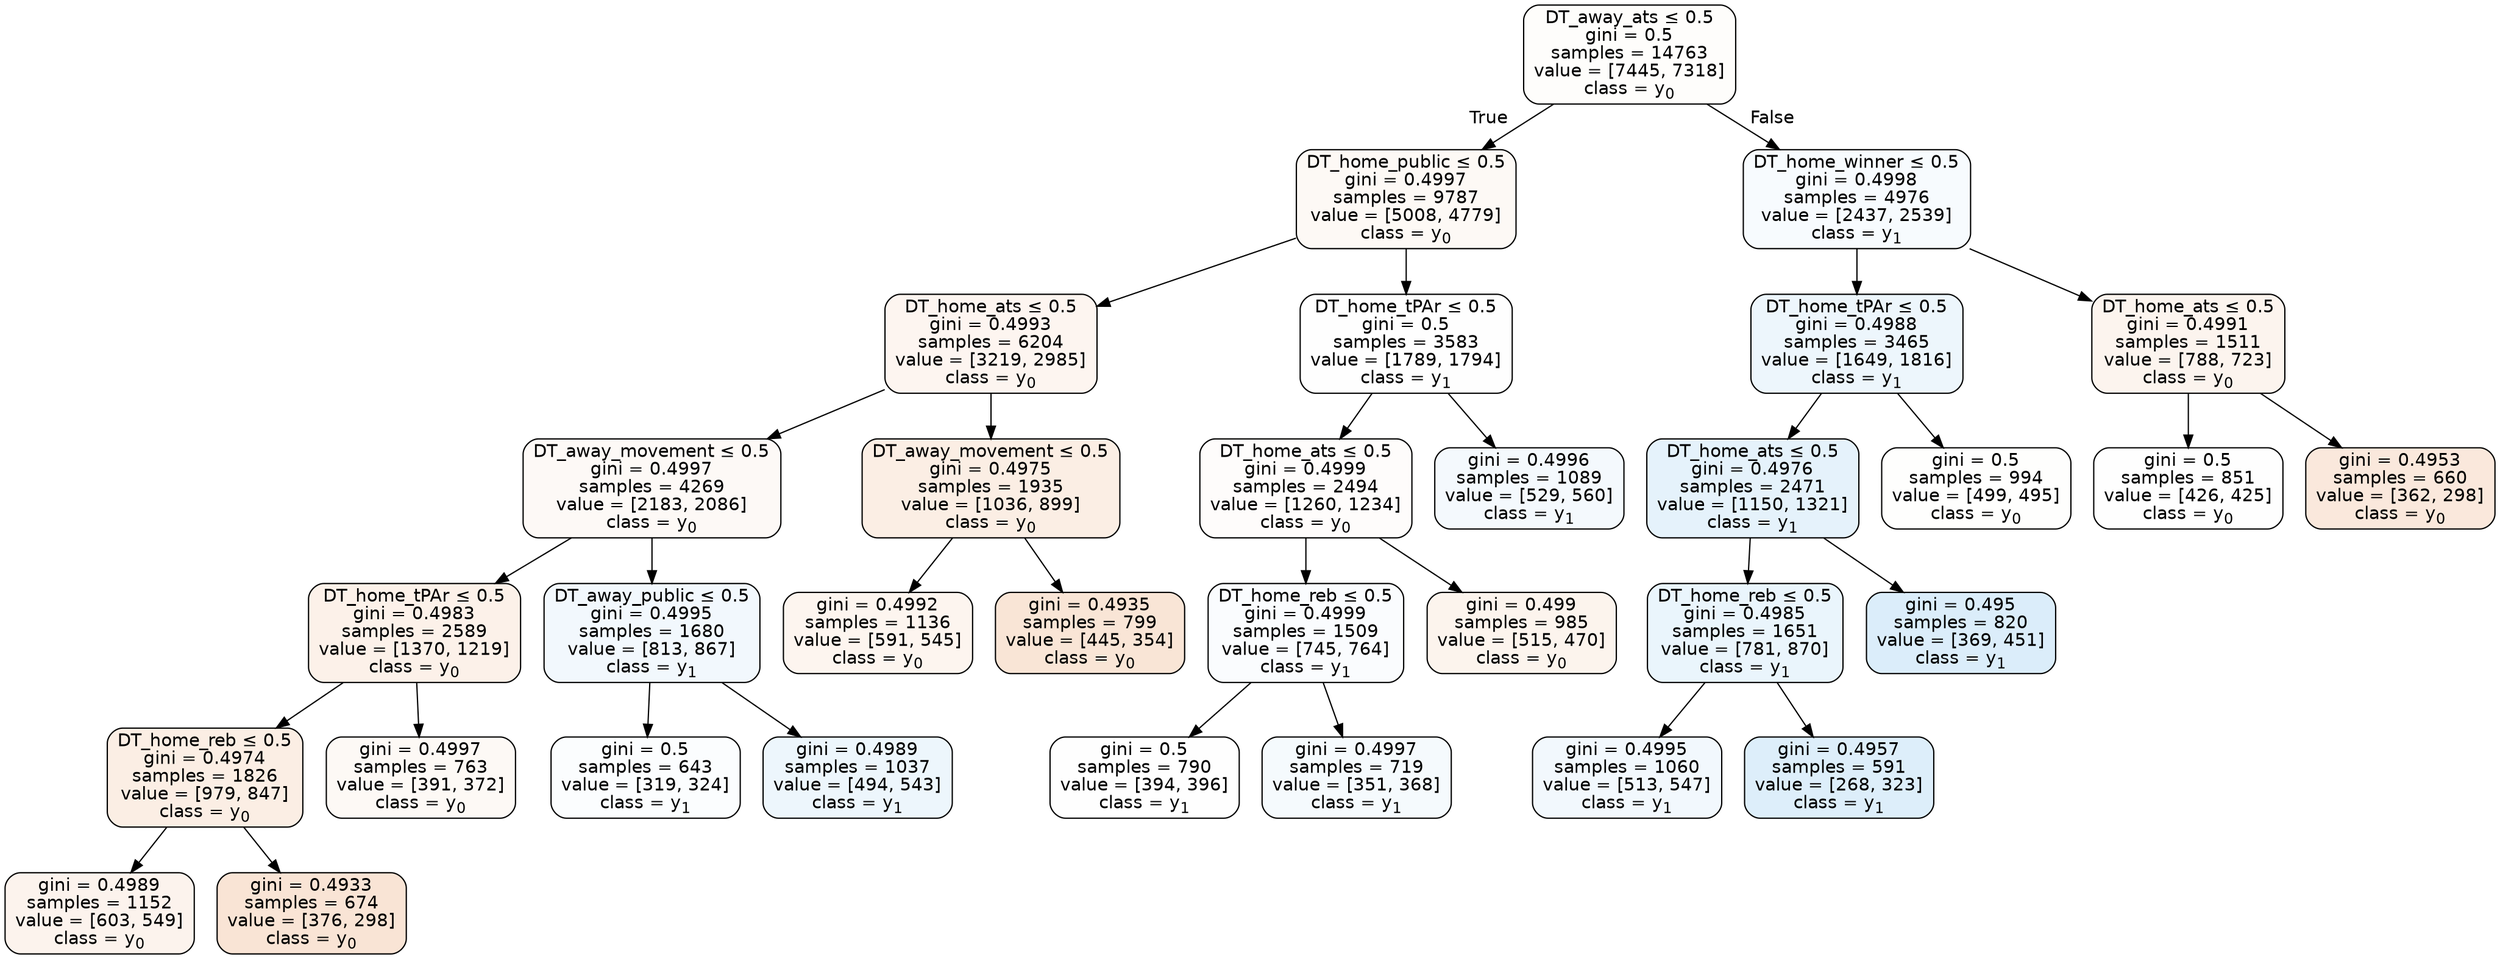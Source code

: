 digraph Tree {
node [shape=box, style="filled, rounded", color="black", fontname=helvetica] ;
edge [fontname=helvetica] ;
0 [label=<DT_away_ats &le; 0.5<br/>gini = 0.5<br/>samples = 14763<br/>value = [7445, 7318]<br/>class = y<SUB>0</SUB>>, fillcolor="#e5813904"] ;
1 [label=<DT_home_public &le; 0.5<br/>gini = 0.4997<br/>samples = 9787<br/>value = [5008, 4779]<br/>class = y<SUB>0</SUB>>, fillcolor="#e581390c"] ;
0 -> 1 [labeldistance=2.5, labelangle=45, headlabel="True"] ;
2 [label=<DT_home_ats &le; 0.5<br/>gini = 0.4993<br/>samples = 6204<br/>value = [3219, 2985]<br/>class = y<SUB>0</SUB>>, fillcolor="#e5813913"] ;
1 -> 2 ;
3 [label=<DT_away_movement &le; 0.5<br/>gini = 0.4997<br/>samples = 4269<br/>value = [2183, 2086]<br/>class = y<SUB>0</SUB>>, fillcolor="#e581390b"] ;
2 -> 3 ;
4 [label=<DT_home_tPAr &le; 0.5<br/>gini = 0.4983<br/>samples = 2589<br/>value = [1370, 1219]<br/>class = y<SUB>0</SUB>>, fillcolor="#e581391c"] ;
3 -> 4 ;
5 [label=<DT_home_reb &le; 0.5<br/>gini = 0.4974<br/>samples = 1826<br/>value = [979, 847]<br/>class = y<SUB>0</SUB>>, fillcolor="#e5813922"] ;
4 -> 5 ;
6 [label=<gini = 0.4989<br/>samples = 1152<br/>value = [603, 549]<br/>class = y<SUB>0</SUB>>, fillcolor="#e5813917"] ;
5 -> 6 ;
7 [label=<gini = 0.4933<br/>samples = 674<br/>value = [376, 298]<br/>class = y<SUB>0</SUB>>, fillcolor="#e5813935"] ;
5 -> 7 ;
8 [label=<gini = 0.4997<br/>samples = 763<br/>value = [391, 372]<br/>class = y<SUB>0</SUB>>, fillcolor="#e581390c"] ;
4 -> 8 ;
9 [label=<DT_away_public &le; 0.5<br/>gini = 0.4995<br/>samples = 1680<br/>value = [813, 867]<br/>class = y<SUB>1</SUB>>, fillcolor="#399de510"] ;
3 -> 9 ;
10 [label=<gini = 0.5<br/>samples = 643<br/>value = [319, 324]<br/>class = y<SUB>1</SUB>>, fillcolor="#399de504"] ;
9 -> 10 ;
11 [label=<gini = 0.4989<br/>samples = 1037<br/>value = [494, 543]<br/>class = y<SUB>1</SUB>>, fillcolor="#399de517"] ;
9 -> 11 ;
12 [label=<DT_away_movement &le; 0.5<br/>gini = 0.4975<br/>samples = 1935<br/>value = [1036, 899]<br/>class = y<SUB>0</SUB>>, fillcolor="#e5813922"] ;
2 -> 12 ;
13 [label=<gini = 0.4992<br/>samples = 1136<br/>value = [591, 545]<br/>class = y<SUB>0</SUB>>, fillcolor="#e5813914"] ;
12 -> 13 ;
14 [label=<gini = 0.4935<br/>samples = 799<br/>value = [445, 354]<br/>class = y<SUB>0</SUB>>, fillcolor="#e5813934"] ;
12 -> 14 ;
15 [label=<DT_home_tPAr &le; 0.5<br/>gini = 0.5<br/>samples = 3583<br/>value = [1789, 1794]<br/>class = y<SUB>1</SUB>>, fillcolor="#399de501"] ;
1 -> 15 ;
16 [label=<DT_home_ats &le; 0.5<br/>gini = 0.4999<br/>samples = 2494<br/>value = [1260, 1234]<br/>class = y<SUB>0</SUB>>, fillcolor="#e5813905"] ;
15 -> 16 ;
17 [label=<DT_home_reb &le; 0.5<br/>gini = 0.4999<br/>samples = 1509<br/>value = [745, 764]<br/>class = y<SUB>1</SUB>>, fillcolor="#399de506"] ;
16 -> 17 ;
18 [label=<gini = 0.5<br/>samples = 790<br/>value = [394, 396]<br/>class = y<SUB>1</SUB>>, fillcolor="#399de501"] ;
17 -> 18 ;
19 [label=<gini = 0.4997<br/>samples = 719<br/>value = [351, 368]<br/>class = y<SUB>1</SUB>>, fillcolor="#399de50c"] ;
17 -> 19 ;
20 [label=<gini = 0.499<br/>samples = 985<br/>value = [515, 470]<br/>class = y<SUB>0</SUB>>, fillcolor="#e5813916"] ;
16 -> 20 ;
21 [label=<gini = 0.4996<br/>samples = 1089<br/>value = [529, 560]<br/>class = y<SUB>1</SUB>>, fillcolor="#399de50e"] ;
15 -> 21 ;
22 [label=<DT_home_winner &le; 0.5<br/>gini = 0.4998<br/>samples = 4976<br/>value = [2437, 2539]<br/>class = y<SUB>1</SUB>>, fillcolor="#399de50a"] ;
0 -> 22 [labeldistance=2.5, labelangle=-45, headlabel="False"] ;
23 [label=<DT_home_tPAr &le; 0.5<br/>gini = 0.4988<br/>samples = 3465<br/>value = [1649, 1816]<br/>class = y<SUB>1</SUB>>, fillcolor="#399de517"] ;
22 -> 23 ;
24 [label=<DT_home_ats &le; 0.5<br/>gini = 0.4976<br/>samples = 2471<br/>value = [1150, 1321]<br/>class = y<SUB>1</SUB>>, fillcolor="#399de521"] ;
23 -> 24 ;
25 [label=<DT_home_reb &le; 0.5<br/>gini = 0.4985<br/>samples = 1651<br/>value = [781, 870]<br/>class = y<SUB>1</SUB>>, fillcolor="#399de51a"] ;
24 -> 25 ;
26 [label=<gini = 0.4995<br/>samples = 1060<br/>value = [513, 547]<br/>class = y<SUB>1</SUB>>, fillcolor="#399de510"] ;
25 -> 26 ;
27 [label=<gini = 0.4957<br/>samples = 591<br/>value = [268, 323]<br/>class = y<SUB>1</SUB>>, fillcolor="#399de52b"] ;
25 -> 27 ;
28 [label=<gini = 0.495<br/>samples = 820<br/>value = [369, 451]<br/>class = y<SUB>1</SUB>>, fillcolor="#399de52e"] ;
24 -> 28 ;
29 [label=<gini = 0.5<br/>samples = 994<br/>value = [499, 495]<br/>class = y<SUB>0</SUB>>, fillcolor="#e5813902"] ;
23 -> 29 ;
30 [label=<DT_home_ats &le; 0.5<br/>gini = 0.4991<br/>samples = 1511<br/>value = [788, 723]<br/>class = y<SUB>0</SUB>>, fillcolor="#e5813915"] ;
22 -> 30 ;
31 [label=<gini = 0.5<br/>samples = 851<br/>value = [426, 425]<br/>class = y<SUB>0</SUB>>, fillcolor="#e5813901"] ;
30 -> 31 ;
32 [label=<gini = 0.4953<br/>samples = 660<br/>value = [362, 298]<br/>class = y<SUB>0</SUB>>, fillcolor="#e581392d"] ;
30 -> 32 ;
}